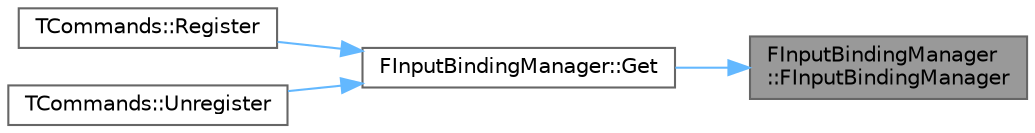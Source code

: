digraph "FInputBindingManager::FInputBindingManager"
{
 // INTERACTIVE_SVG=YES
 // LATEX_PDF_SIZE
  bgcolor="transparent";
  edge [fontname=Helvetica,fontsize=10,labelfontname=Helvetica,labelfontsize=10];
  node [fontname=Helvetica,fontsize=10,shape=box,height=0.2,width=0.4];
  rankdir="RL";
  Node1 [id="Node000001",label="FInputBindingManager\l::FInputBindingManager",height=0.2,width=0.4,color="gray40", fillcolor="grey60", style="filled", fontcolor="black",tooltip="Hidden default constructor."];
  Node1 -> Node2 [id="edge1_Node000001_Node000002",dir="back",color="steelblue1",style="solid",tooltip=" "];
  Node2 [id="Node000002",label="FInputBindingManager::Get",height=0.2,width=0.4,color="grey40", fillcolor="white", style="filled",URL="$d2/d5a/classFInputBindingManager.html#a75b2eb49a8ba6711266fdb7f316290f2",tooltip=" "];
  Node2 -> Node3 [id="edge2_Node000002_Node000003",dir="back",color="steelblue1",style="solid",tooltip=" "];
  Node3 [id="Node000003",label="TCommands::Register",height=0.2,width=0.4,color="grey40", fillcolor="white", style="filled",URL="$de/d91/classTCommands.html#acabbfd334dfd09345ed1056b181b9f5e",tooltip="Use this method to register commands."];
  Node2 -> Node4 [id="edge3_Node000002_Node000004",dir="back",color="steelblue1",style="solid",tooltip=" "];
  Node4 [id="Node000004",label="TCommands::Unregister",height=0.2,width=0.4,color="grey40", fillcolor="white", style="filled",URL="$de/d91/classTCommands.html#adec3091662cadda4417056bad026aa60",tooltip="Use this method to clean up any resources used by the command set."];
}
